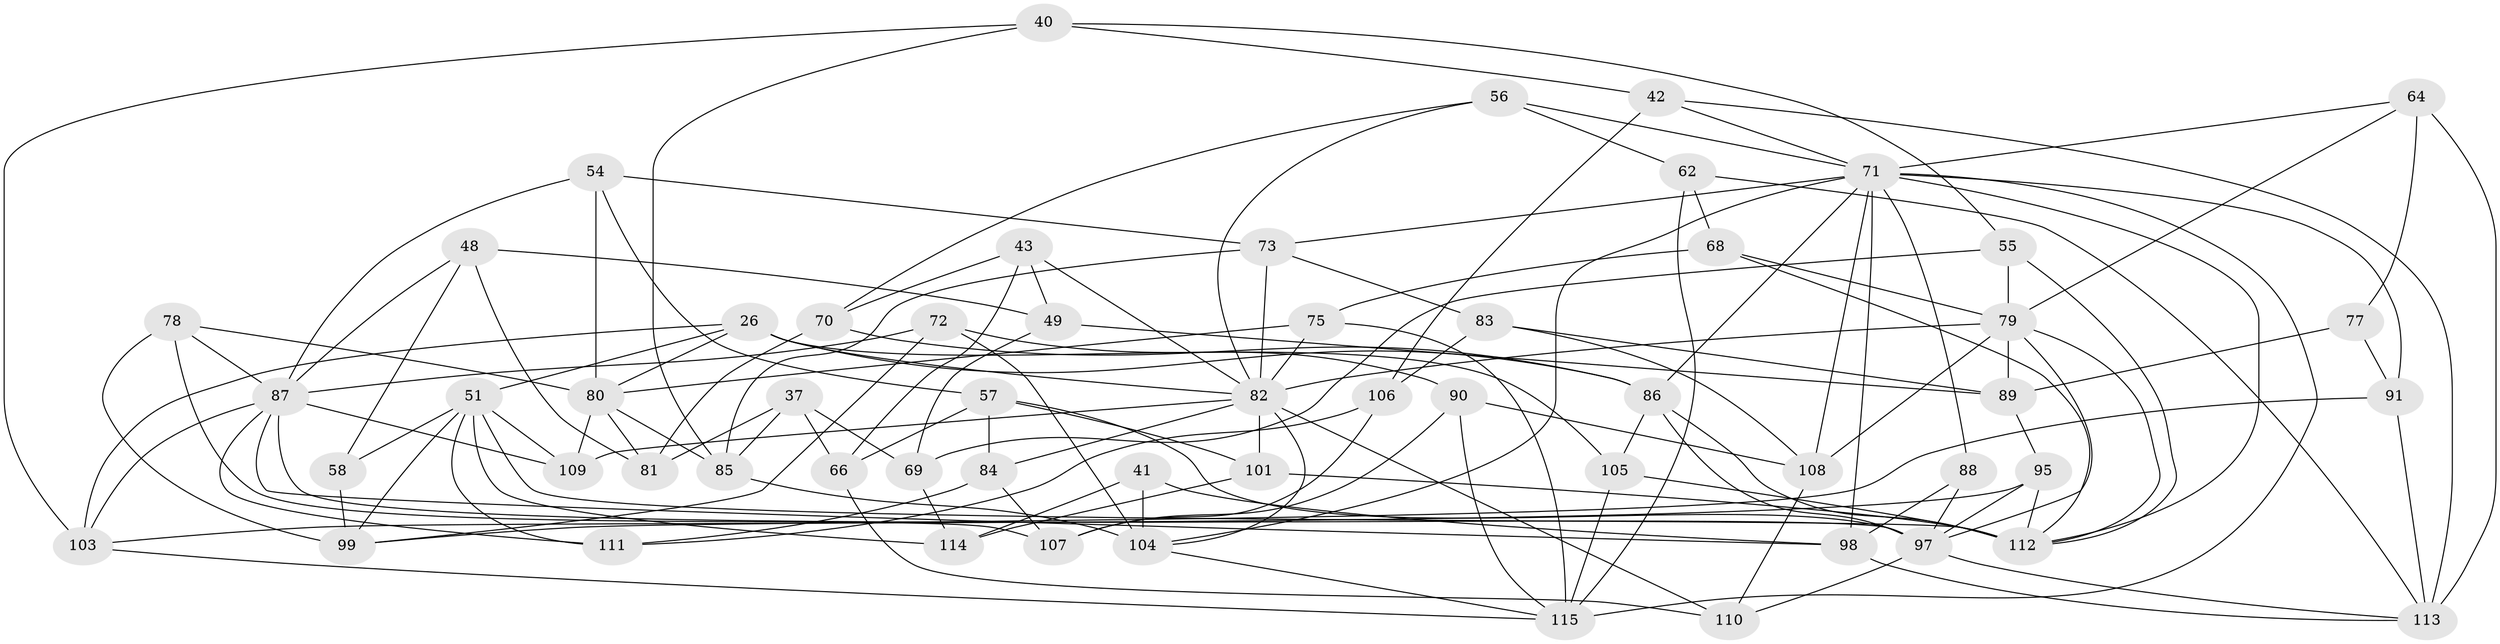 // original degree distribution, {4: 1.0}
// Generated by graph-tools (version 1.1) at 2025/58/03/09/25 04:58:01]
// undirected, 57 vertices, 141 edges
graph export_dot {
graph [start="1"]
  node [color=gray90,style=filled];
  26 [super="+25"];
  37;
  40;
  41 [super="+12"];
  42;
  43;
  48;
  49;
  51 [super="+5"];
  54;
  55;
  56;
  57 [super="+33"];
  58;
  62;
  64 [super="+44+31"];
  66;
  68;
  69;
  70;
  71 [super="+65+32"];
  72;
  73 [super="+18"];
  75;
  77;
  78;
  79 [super="+35"];
  80 [super="+17+29"];
  81;
  82 [super="+4+63+11+16"];
  83;
  84;
  85 [super="+76"];
  86 [super="+30+47+67"];
  87 [super="+50"];
  88 [super="+2"];
  89 [super="+3"];
  90;
  91;
  95 [super="+93"];
  97 [super="+24+34+94+96"];
  98 [super="+38"];
  99 [super="+52"];
  101;
  103 [super="+13"];
  104 [super="+14+39"];
  105 [super="+46"];
  106;
  107;
  108 [super="+100"];
  109;
  110;
  111;
  112 [super="+21+45+102"];
  113 [super="+61+92"];
  114 [super="+53"];
  115 [super="+59"];
  26 -- 105;
  26 -- 51;
  26 -- 86 [weight=2];
  26 -- 103 [weight=2];
  26 -- 82;
  26 -- 80;
  37 -- 66;
  37 -- 81;
  37 -- 69;
  37 -- 85;
  40 -- 42;
  40 -- 55;
  40 -- 85;
  40 -- 103;
  41 -- 114 [weight=2];
  41 -- 104 [weight=3];
  41 -- 98;
  42 -- 106;
  42 -- 113;
  42 -- 71;
  43 -- 66;
  43 -- 49;
  43 -- 70;
  43 -- 82;
  48 -- 49;
  48 -- 81;
  48 -- 58;
  48 -- 87;
  49 -- 89;
  49 -- 69;
  51 -- 109;
  51 -- 58;
  51 -- 114 [weight=2];
  51 -- 99;
  51 -- 111;
  51 -- 112;
  54 -- 73;
  54 -- 80;
  54 -- 57;
  54 -- 87;
  55 -- 69;
  55 -- 112;
  55 -- 79;
  56 -- 71;
  56 -- 62;
  56 -- 70;
  56 -- 82;
  57 -- 84;
  57 -- 66;
  57 -- 97 [weight=2];
  57 -- 101;
  58 -- 99 [weight=2];
  62 -- 68;
  62 -- 113;
  62 -- 115;
  64 -- 79 [weight=2];
  64 -- 113 [weight=3];
  64 -- 77;
  64 -- 71 [weight=2];
  66 -- 110;
  68 -- 75;
  68 -- 79;
  68 -- 112;
  69 -- 114;
  70 -- 81;
  70 -- 86;
  71 -- 112;
  71 -- 86 [weight=2];
  71 -- 104;
  71 -- 73;
  71 -- 88;
  71 -- 98;
  71 -- 115;
  71 -- 91;
  71 -- 108;
  72 -- 90;
  72 -- 99;
  72 -- 104;
  72 -- 87;
  73 -- 83;
  73 -- 82 [weight=2];
  73 -- 85;
  75 -- 80;
  75 -- 82;
  75 -- 115;
  77 -- 89 [weight=2];
  77 -- 91;
  78 -- 107;
  78 -- 99;
  78 -- 87;
  78 -- 80;
  79 -- 82 [weight=3];
  79 -- 108 [weight=2];
  79 -- 89;
  79 -- 112;
  79 -- 97;
  80 -- 81;
  80 -- 109;
  80 -- 85 [weight=2];
  82 -- 110;
  82 -- 109;
  82 -- 101;
  82 -- 84;
  82 -- 104;
  83 -- 106;
  83 -- 89;
  83 -- 108;
  84 -- 111;
  84 -- 107;
  85 -- 104;
  86 -- 97 [weight=4];
  86 -- 112 [weight=2];
  86 -- 105;
  87 -- 97 [weight=2];
  87 -- 111;
  87 -- 98;
  87 -- 103;
  87 -- 109;
  88 -- 98 [weight=2];
  88 -- 97 [weight=3];
  89 -- 95;
  90 -- 108;
  90 -- 115;
  90 -- 107;
  91 -- 99;
  91 -- 113;
  95 -- 103;
  95 -- 97 [weight=2];
  95 -- 112 [weight=2];
  97 -- 110;
  97 -- 113;
  98 -- 113;
  101 -- 114;
  101 -- 112;
  103 -- 115;
  104 -- 115;
  105 -- 115 [weight=2];
  105 -- 112 [weight=2];
  106 -- 111;
  106 -- 107;
  108 -- 110;
}
